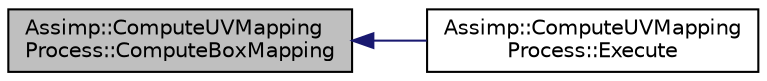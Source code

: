 digraph "Assimp::ComputeUVMappingProcess::ComputeBoxMapping"
{
  edge [fontname="Helvetica",fontsize="10",labelfontname="Helvetica",labelfontsize="10"];
  node [fontname="Helvetica",fontsize="10",shape=record];
  rankdir="LR";
  Node1 [label="Assimp::ComputeUVMapping\lProcess::ComputeBoxMapping",height=0.2,width=0.4,color="black", fillcolor="grey75", style="filled", fontcolor="black"];
  Node1 -> Node2 [dir="back",color="midnightblue",fontsize="10",style="solid"];
  Node2 [label="Assimp::ComputeUVMapping\lProcess::Execute",height=0.2,width=0.4,color="black", fillcolor="white", style="filled",URL="$class_assimp_1_1_compute_u_v_mapping_process.html#a32b0f8c659ee1decabf1e7c11ce78842"];
}
